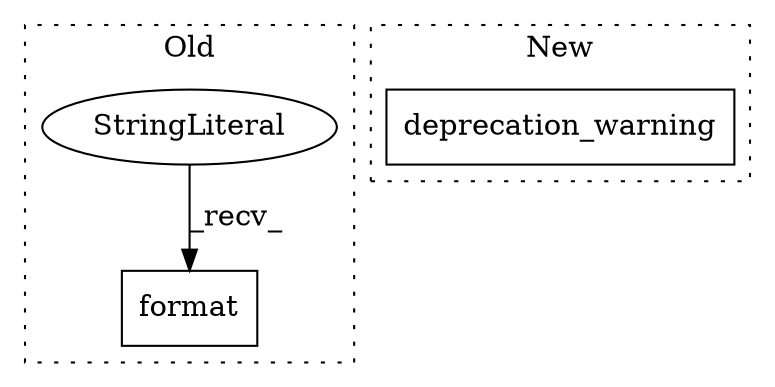 digraph G {
subgraph cluster0 {
1 [label="format" a="32" s="25757,25771" l="7,1" shape="box"];
3 [label="StringLiteral" a="45" s="25694" l="62" shape="ellipse"];
label = "Old";
style="dotted";
}
subgraph cluster1 {
2 [label="deprecation_warning" a="32" s="28722,28810" l="20,1" shape="box"];
label = "New";
style="dotted";
}
3 -> 1 [label="_recv_"];
}